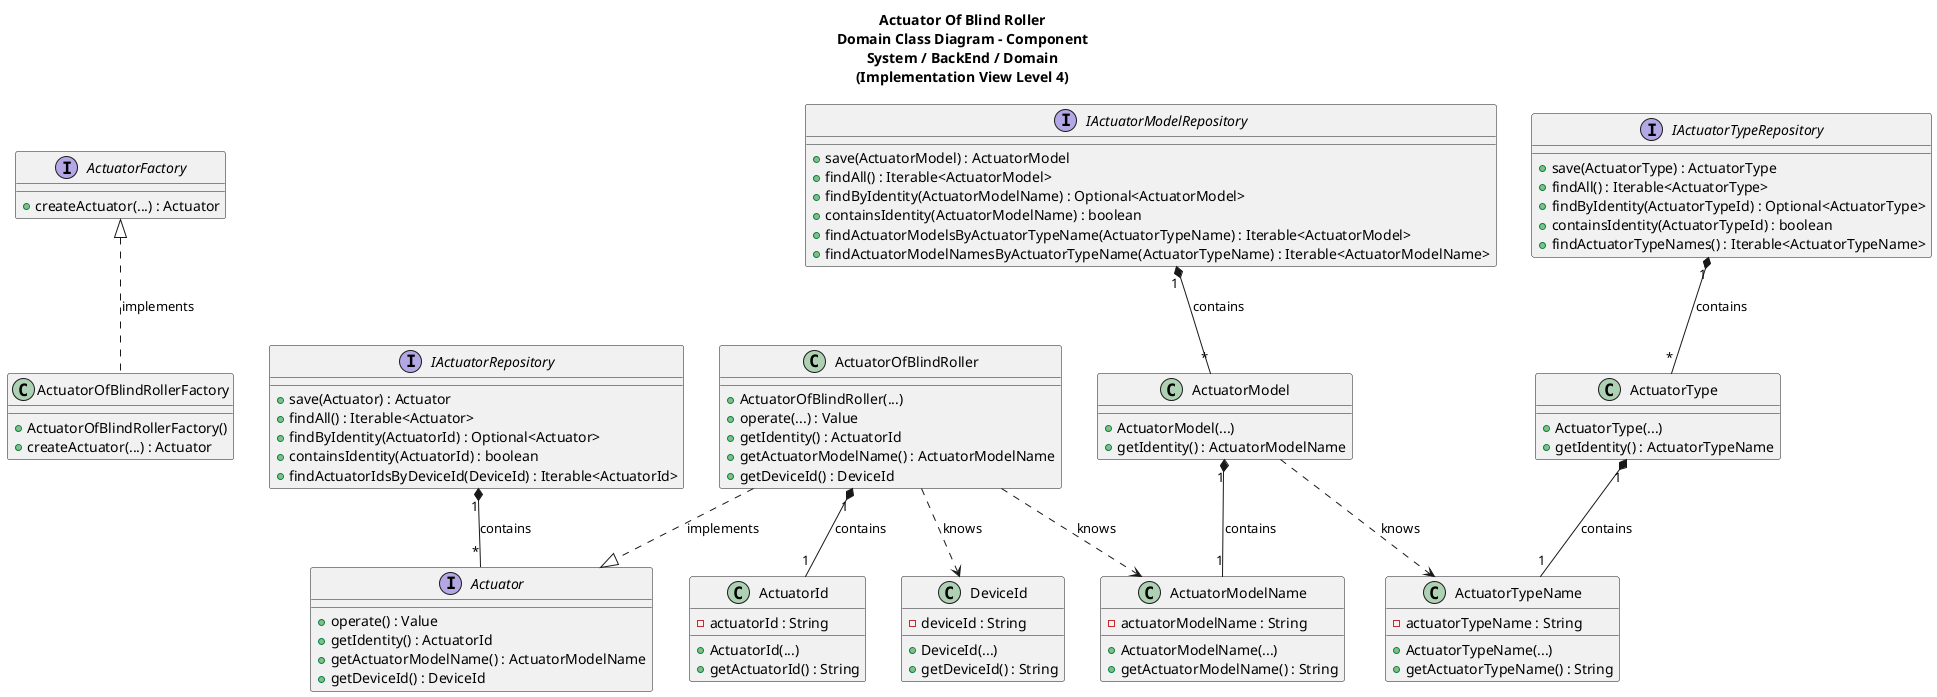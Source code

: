 @startuml
'https://plantuml.com/class-diagram

title Actuator Of Blind Roller\nDomain Class Diagram - Component\nSystem / BackEnd / Domain\n(Implementation View Level 4)

/'
As Product Owner, I want the system to have a type of actuator that open/closes
a blind roller (0% closed, 100% fully open).
'/

interface ActuatorFactory {
+ createActuator(...) : Actuator
}

class ActuatorOfBlindRollerFactory {
+ActuatorOfBlindRollerFactory()
+ createActuator(...) : Actuator
}

interface Actuator {
+ operate() : Value
+ getIdentity() : ActuatorId
+ getActuatorModelName() : ActuatorModelName
+ getDeviceId() : DeviceId
}

class ActuatorId {
- actuatorId : String
+ ActuatorId(...)
+ getActuatorId() : String
}

class ActuatorModelName {
- actuatorModelName : String
+ ActuatorModelName(...)
+ getActuatorModelName() : String
}

class ActuatorType {
+ ActuatorType(...)
+ getIdentity() : ActuatorTypeName
}

class ActuatorTypeName {
- actuatorTypeName : String
+ ActuatorTypeName(...)
+ getActuatorTypeName() : String
}

class ActuatorModel {
+ ActuatorModel(...)
+ getIdentity() : ActuatorModelName
}

interface IActuatorRepository {
+ save(Actuator) : Actuator
+ findAll() : Iterable<Actuator>
+ findByIdentity(ActuatorId) : Optional<Actuator>
+ containsIdentity(ActuatorId) : boolean
+ findActuatorIdsByDeviceId(DeviceId) : Iterable<ActuatorId>
}

interface IActuatorTypeRepository {
+ save(ActuatorType) : ActuatorType
+ findAll() : Iterable<ActuatorType>
+ findByIdentity(ActuatorTypeId) : Optional<ActuatorType>
+ containsIdentity(ActuatorTypeId) : boolean
+ findActuatorTypeNames() : Iterable<ActuatorTypeName>
}

interface IActuatorModelRepository {
+ save(ActuatorModel) : ActuatorModel
+ findAll() : Iterable<ActuatorModel>
+ findByIdentity(ActuatorModelName) : Optional<ActuatorModel>
+ containsIdentity(ActuatorModelName) : boolean
+ findActuatorModelsByActuatorTypeName(ActuatorTypeName) : Iterable<ActuatorModel>
+ findActuatorModelNamesByActuatorTypeName(ActuatorTypeName) : Iterable<ActuatorModelName>
}

class DeviceId{
- deviceId : String
+ DeviceId(...)
+ getDeviceId() : String
}

class ActuatorOfBlindRoller {
+ ActuatorOfBlindRoller(...)
+ operate(...) : Value
+ getIdentity() : ActuatorId
+ getActuatorModelName() : ActuatorModelName
+ getDeviceId() : DeviceId
}

ActuatorOfBlindRoller ..> DeviceId : knows

ActuatorModel "1" *-- "1" ActuatorModelName : contains
ActuatorModel ..> ActuatorTypeName: knows
ActuatorOfBlindRoller ..> ActuatorModelName : knows

ActuatorOfBlindRoller "1" *-- "1" ActuatorId : contains

ActuatorType "1" *-- "1" ActuatorTypeName : contains
ActuatorOfBlindRoller ..|> Actuator : implements

IActuatorRepository "1" *-- "*" Actuator : contains
IActuatorTypeRepository "1" *-- "*" ActuatorType : contains
IActuatorModelRepository "1" *-- "*" ActuatorModel : contains

ActuatorOfBlindRollerFactory .up.|> ActuatorFactory : implements
/'ActuatorOfBlindRollerFactory "1"..> "*" ActuatorOfBlindRoller : creates'/



@enduml